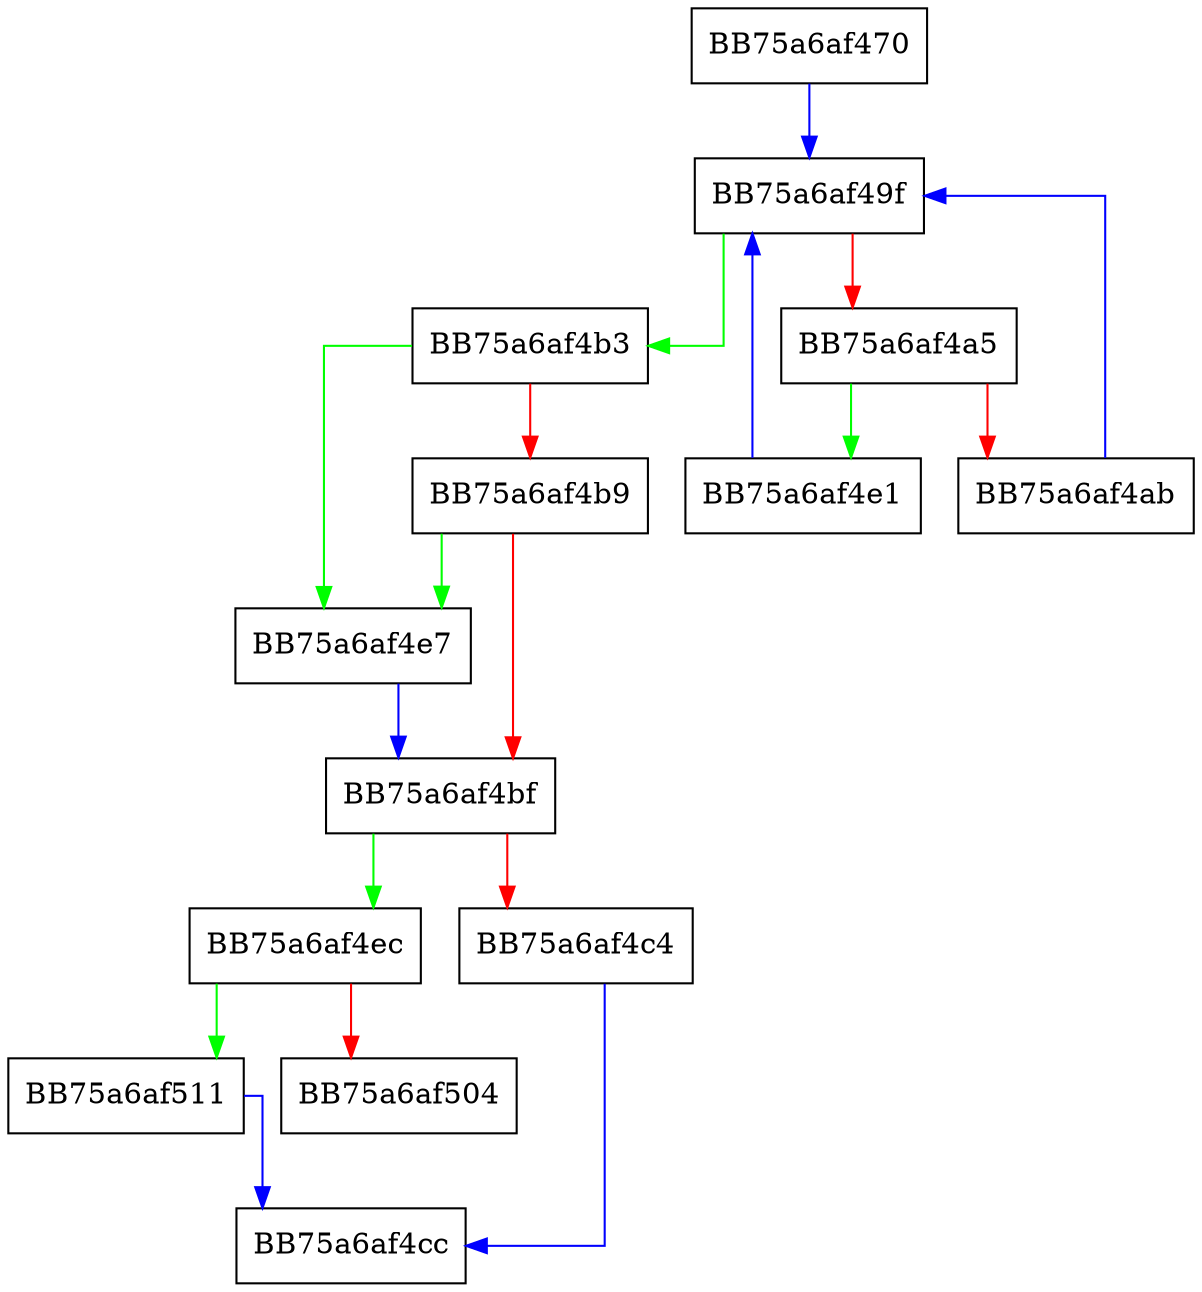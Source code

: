 digraph setLenStrm {
  node [shape="box"];
  graph [splines=ortho];
  BB75a6af470 -> BB75a6af49f [color="blue"];
  BB75a6af49f -> BB75a6af4b3 [color="green"];
  BB75a6af49f -> BB75a6af4a5 [color="red"];
  BB75a6af4a5 -> BB75a6af4e1 [color="green"];
  BB75a6af4a5 -> BB75a6af4ab [color="red"];
  BB75a6af4ab -> BB75a6af49f [color="blue"];
  BB75a6af4b3 -> BB75a6af4e7 [color="green"];
  BB75a6af4b3 -> BB75a6af4b9 [color="red"];
  BB75a6af4b9 -> BB75a6af4e7 [color="green"];
  BB75a6af4b9 -> BB75a6af4bf [color="red"];
  BB75a6af4bf -> BB75a6af4ec [color="green"];
  BB75a6af4bf -> BB75a6af4c4 [color="red"];
  BB75a6af4c4 -> BB75a6af4cc [color="blue"];
  BB75a6af4e1 -> BB75a6af49f [color="blue"];
  BB75a6af4e7 -> BB75a6af4bf [color="blue"];
  BB75a6af4ec -> BB75a6af511 [color="green"];
  BB75a6af4ec -> BB75a6af504 [color="red"];
  BB75a6af511 -> BB75a6af4cc [color="blue"];
}